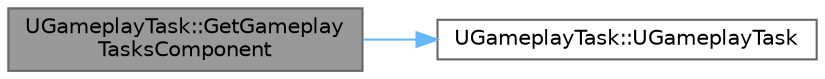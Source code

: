 digraph "UGameplayTask::GetGameplayTasksComponent"
{
 // INTERACTIVE_SVG=YES
 // LATEX_PDF_SIZE
  bgcolor="transparent";
  edge [fontname=Helvetica,fontsize=10,labelfontname=Helvetica,labelfontsize=10];
  node [fontname=Helvetica,fontsize=10,shape=box,height=0.2,width=0.4];
  rankdir="LR";
  Node1 [id="Node000001",label="UGameplayTask::GetGameplay\lTasksComponent",height=0.2,width=0.4,color="gray40", fillcolor="grey60", style="filled", fontcolor="black",tooltip=" "];
  Node1 -> Node2 [id="edge1_Node000001_Node000002",color="steelblue1",style="solid",tooltip=" "];
  Node2 [id="Node000002",label="UGameplayTask::UGameplayTask",height=0.2,width=0.4,color="grey40", fillcolor="white", style="filled",URL="$df/d15/classUGameplayTask.html#a363c2dcddb01b8ccdf9efd44a3d47b7e",tooltip=" "];
}
